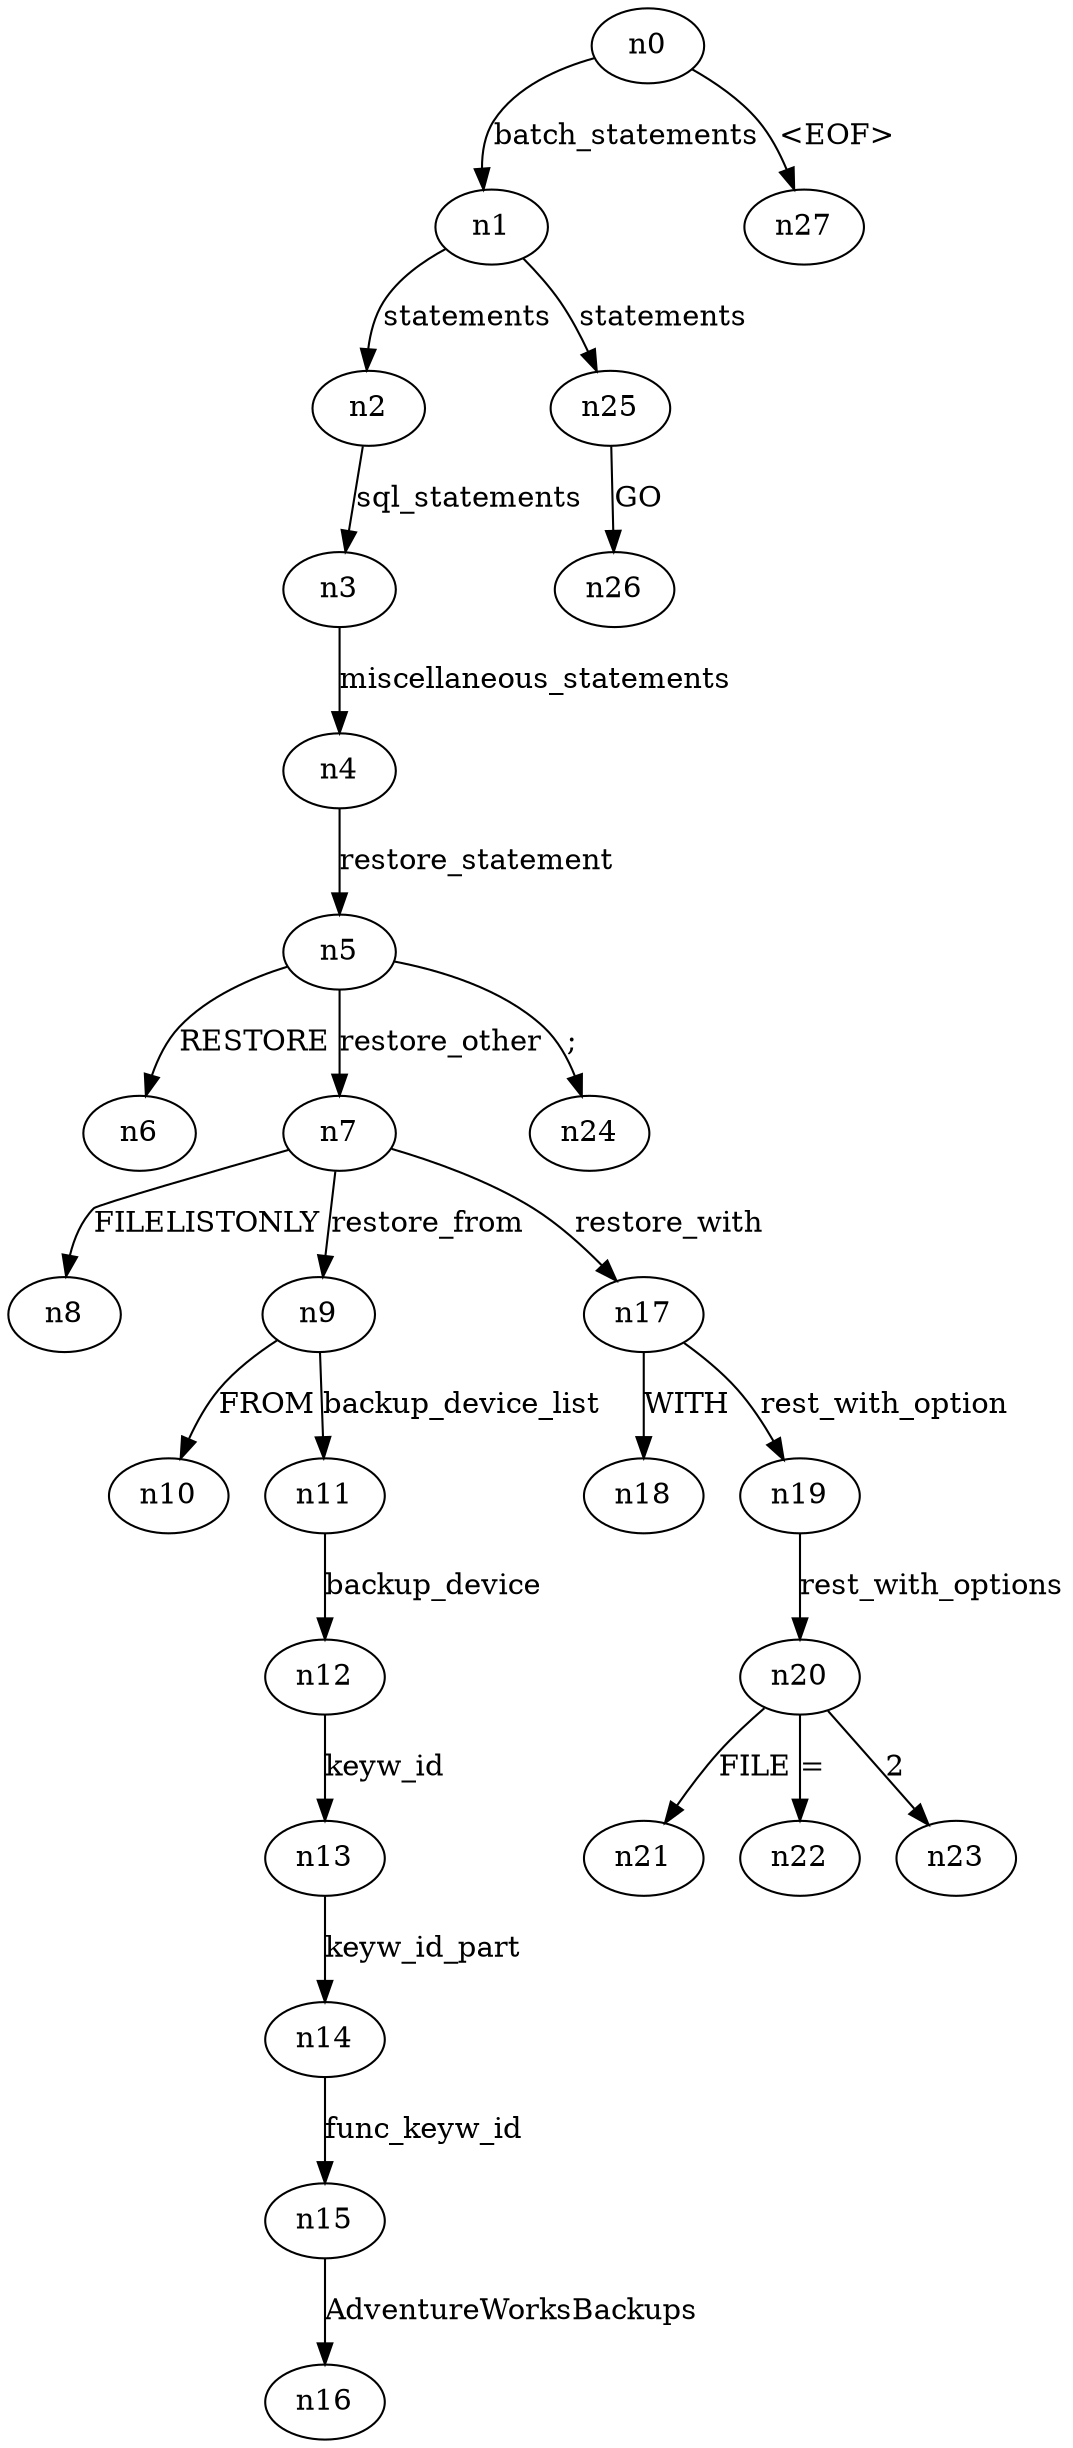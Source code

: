 digraph ParseTree {
  n0 -> n1 [label="batch_statements"];
  n1 -> n2 [label="statements"];
  n2 -> n3 [label="sql_statements"];
  n3 -> n4 [label="miscellaneous_statements"];
  n4 -> n5 [label="restore_statement"];
  n5 -> n6 [label="RESTORE"];
  n5 -> n7 [label="restore_other"];
  n7 -> n8 [label="FILELISTONLY"];
  n7 -> n9 [label="restore_from"];
  n9 -> n10 [label="FROM"];
  n9 -> n11 [label="backup_device_list"];
  n11 -> n12 [label="backup_device"];
  n12 -> n13 [label="keyw_id"];
  n13 -> n14 [label="keyw_id_part"];
  n14 -> n15 [label="func_keyw_id"];
  n15 -> n16 [label="AdventureWorksBackups"];
  n7 -> n17 [label="restore_with"];
  n17 -> n18 [label="WITH"];
  n17 -> n19 [label="rest_with_option"];
  n19 -> n20 [label="rest_with_options"];
  n20 -> n21 [label="FILE"];
  n20 -> n22 [label="="];
  n20 -> n23 [label="2"];
  n5 -> n24 [label=";"];
  n1 -> n25 [label="statements"];
  n25 -> n26 [label="GO"];
  n0 -> n27 [label="<EOF>"];
}